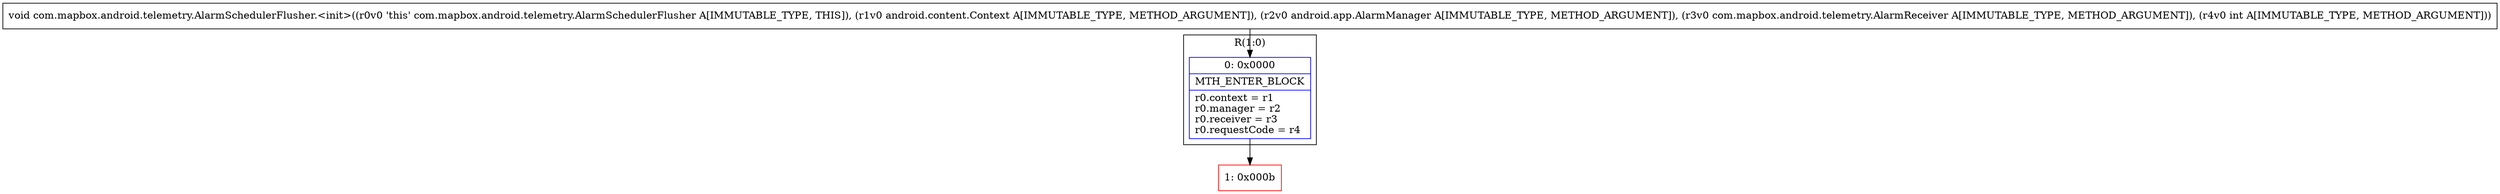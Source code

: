digraph "CFG forcom.mapbox.android.telemetry.AlarmSchedulerFlusher.\<init\>(Landroid\/content\/Context;Landroid\/app\/AlarmManager;Lcom\/mapbox\/android\/telemetry\/AlarmReceiver;I)V" {
subgraph cluster_Region_1075229030 {
label = "R(1:0)";
node [shape=record,color=blue];
Node_0 [shape=record,label="{0\:\ 0x0000|MTH_ENTER_BLOCK\l|r0.context = r1\lr0.manager = r2\lr0.receiver = r3\lr0.requestCode = r4\l}"];
}
Node_1 [shape=record,color=red,label="{1\:\ 0x000b}"];
MethodNode[shape=record,label="{void com.mapbox.android.telemetry.AlarmSchedulerFlusher.\<init\>((r0v0 'this' com.mapbox.android.telemetry.AlarmSchedulerFlusher A[IMMUTABLE_TYPE, THIS]), (r1v0 android.content.Context A[IMMUTABLE_TYPE, METHOD_ARGUMENT]), (r2v0 android.app.AlarmManager A[IMMUTABLE_TYPE, METHOD_ARGUMENT]), (r3v0 com.mapbox.android.telemetry.AlarmReceiver A[IMMUTABLE_TYPE, METHOD_ARGUMENT]), (r4v0 int A[IMMUTABLE_TYPE, METHOD_ARGUMENT])) }"];
MethodNode -> Node_0;
Node_0 -> Node_1;
}

